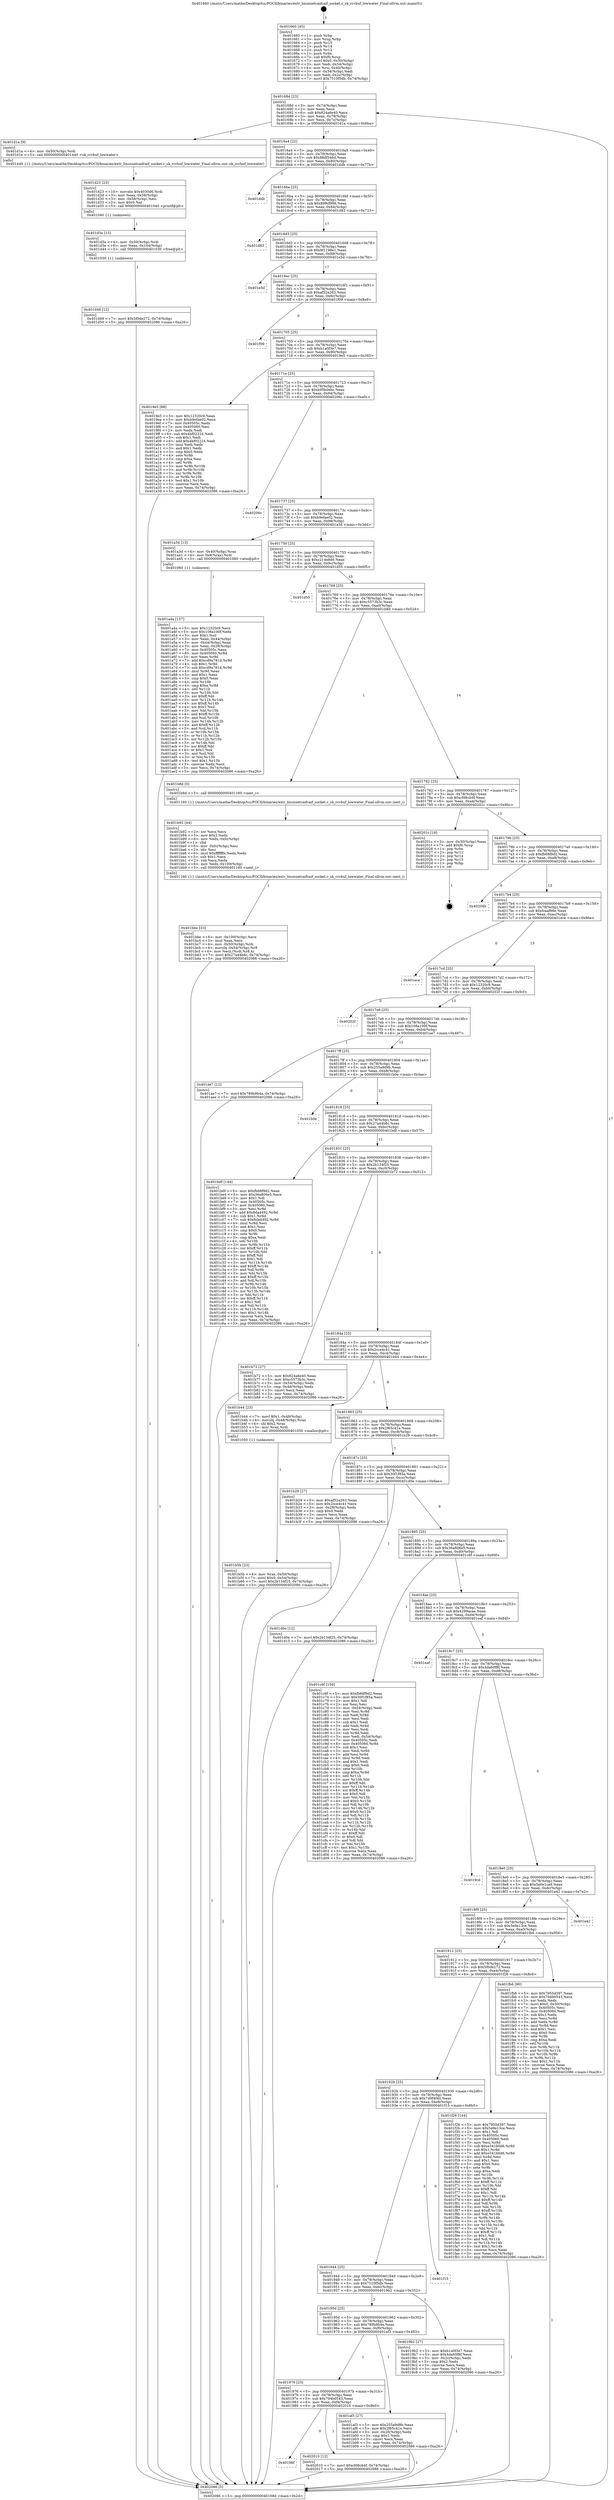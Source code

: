 digraph "0x401660" {
  label = "0x401660 (/mnt/c/Users/mathe/Desktop/tcc/POCII/binaries/extr_linuxnetcaifcaif_socket.c_sk_rcvbuf_lowwater_Final-ollvm.out::main(0))"
  labelloc = "t"
  node[shape=record]

  Entry [label="",width=0.3,height=0.3,shape=circle,fillcolor=black,style=filled]
  "0x40168d" [label="{
     0x40168d [23]\l
     | [instrs]\l
     &nbsp;&nbsp;0x40168d \<+3\>: mov -0x74(%rbp),%eax\l
     &nbsp;&nbsp;0x401690 \<+2\>: mov %eax,%ecx\l
     &nbsp;&nbsp;0x401692 \<+6\>: sub $0x824a6e40,%ecx\l
     &nbsp;&nbsp;0x401698 \<+3\>: mov %eax,-0x78(%rbp)\l
     &nbsp;&nbsp;0x40169b \<+3\>: mov %ecx,-0x7c(%rbp)\l
     &nbsp;&nbsp;0x40169e \<+6\>: je 0000000000401d1a \<main+0x6ba\>\l
  }"]
  "0x401d1a" [label="{
     0x401d1a [9]\l
     | [instrs]\l
     &nbsp;&nbsp;0x401d1a \<+4\>: mov -0x50(%rbp),%rdi\l
     &nbsp;&nbsp;0x401d1e \<+5\>: call 0000000000401440 \<sk_rcvbuf_lowwater\>\l
     | [calls]\l
     &nbsp;&nbsp;0x401440 \{1\} (/mnt/c/Users/mathe/Desktop/tcc/POCII/binaries/extr_linuxnetcaifcaif_socket.c_sk_rcvbuf_lowwater_Final-ollvm.out::sk_rcvbuf_lowwater)\l
  }"]
  "0x4016a4" [label="{
     0x4016a4 [22]\l
     | [instrs]\l
     &nbsp;&nbsp;0x4016a4 \<+5\>: jmp 00000000004016a9 \<main+0x49\>\l
     &nbsp;&nbsp;0x4016a9 \<+3\>: mov -0x78(%rbp),%eax\l
     &nbsp;&nbsp;0x4016ac \<+5\>: sub $0x86df346d,%eax\l
     &nbsp;&nbsp;0x4016b1 \<+3\>: mov %eax,-0x80(%rbp)\l
     &nbsp;&nbsp;0x4016b4 \<+6\>: je 0000000000401ddb \<main+0x77b\>\l
  }"]
  Exit [label="",width=0.3,height=0.3,shape=circle,fillcolor=black,style=filled,peripheries=2]
  "0x401ddb" [label="{
     0x401ddb\l
  }", style=dashed]
  "0x4016ba" [label="{
     0x4016ba [25]\l
     | [instrs]\l
     &nbsp;&nbsp;0x4016ba \<+5\>: jmp 00000000004016bf \<main+0x5f\>\l
     &nbsp;&nbsp;0x4016bf \<+3\>: mov -0x78(%rbp),%eax\l
     &nbsp;&nbsp;0x4016c2 \<+5\>: sub $0x899cf986,%eax\l
     &nbsp;&nbsp;0x4016c7 \<+6\>: mov %eax,-0x84(%rbp)\l
     &nbsp;&nbsp;0x4016cd \<+6\>: je 0000000000401d83 \<main+0x723\>\l
  }"]
  "0x40198f" [label="{
     0x40198f\l
  }", style=dashed]
  "0x401d83" [label="{
     0x401d83\l
  }", style=dashed]
  "0x4016d3" [label="{
     0x4016d3 [25]\l
     | [instrs]\l
     &nbsp;&nbsp;0x4016d3 \<+5\>: jmp 00000000004016d8 \<main+0x78\>\l
     &nbsp;&nbsp;0x4016d8 \<+3\>: mov -0x78(%rbp),%eax\l
     &nbsp;&nbsp;0x4016db \<+5\>: sub $0x9f1198e1,%eax\l
     &nbsp;&nbsp;0x4016e0 \<+6\>: mov %eax,-0x88(%rbp)\l
     &nbsp;&nbsp;0x4016e6 \<+6\>: je 0000000000401e5d \<main+0x7fd\>\l
  }"]
  "0x402010" [label="{
     0x402010 [12]\l
     | [instrs]\l
     &nbsp;&nbsp;0x402010 \<+7\>: movl $0xcfd6cb4f,-0x74(%rbp)\l
     &nbsp;&nbsp;0x402017 \<+5\>: jmp 0000000000402086 \<main+0xa26\>\l
  }"]
  "0x401e5d" [label="{
     0x401e5d\l
  }", style=dashed]
  "0x4016ec" [label="{
     0x4016ec [25]\l
     | [instrs]\l
     &nbsp;&nbsp;0x4016ec \<+5\>: jmp 00000000004016f1 \<main+0x91\>\l
     &nbsp;&nbsp;0x4016f1 \<+3\>: mov -0x78(%rbp),%eax\l
     &nbsp;&nbsp;0x4016f4 \<+5\>: sub $0xaf52a263,%eax\l
     &nbsp;&nbsp;0x4016f9 \<+6\>: mov %eax,-0x8c(%rbp)\l
     &nbsp;&nbsp;0x4016ff \<+6\>: je 0000000000401f09 \<main+0x8a9\>\l
  }"]
  "0x401d49" [label="{
     0x401d49 [12]\l
     | [instrs]\l
     &nbsp;&nbsp;0x401d49 \<+7\>: movl $0x5f0de272,-0x74(%rbp)\l
     &nbsp;&nbsp;0x401d50 \<+5\>: jmp 0000000000402086 \<main+0xa26\>\l
  }"]
  "0x401f09" [label="{
     0x401f09\l
  }", style=dashed]
  "0x401705" [label="{
     0x401705 [25]\l
     | [instrs]\l
     &nbsp;&nbsp;0x401705 \<+5\>: jmp 000000000040170a \<main+0xaa\>\l
     &nbsp;&nbsp;0x40170a \<+3\>: mov -0x78(%rbp),%eax\l
     &nbsp;&nbsp;0x40170d \<+5\>: sub $0xb1a0f3e7,%eax\l
     &nbsp;&nbsp;0x401712 \<+6\>: mov %eax,-0x90(%rbp)\l
     &nbsp;&nbsp;0x401718 \<+6\>: je 00000000004019e5 \<main+0x385\>\l
  }"]
  "0x401d3a" [label="{
     0x401d3a [15]\l
     | [instrs]\l
     &nbsp;&nbsp;0x401d3a \<+4\>: mov -0x50(%rbp),%rdi\l
     &nbsp;&nbsp;0x401d3e \<+6\>: mov %eax,-0x104(%rbp)\l
     &nbsp;&nbsp;0x401d44 \<+5\>: call 0000000000401030 \<free@plt\>\l
     | [calls]\l
     &nbsp;&nbsp;0x401030 \{1\} (unknown)\l
  }"]
  "0x4019e5" [label="{
     0x4019e5 [88]\l
     | [instrs]\l
     &nbsp;&nbsp;0x4019e5 \<+5\>: mov $0x12320c9,%eax\l
     &nbsp;&nbsp;0x4019ea \<+5\>: mov $0xb9efae02,%ecx\l
     &nbsp;&nbsp;0x4019ef \<+7\>: mov 0x40505c,%edx\l
     &nbsp;&nbsp;0x4019f6 \<+7\>: mov 0x405060,%esi\l
     &nbsp;&nbsp;0x4019fd \<+2\>: mov %edx,%edi\l
     &nbsp;&nbsp;0x4019ff \<+6\>: sub $0x4bf02224,%edi\l
     &nbsp;&nbsp;0x401a05 \<+3\>: sub $0x1,%edi\l
     &nbsp;&nbsp;0x401a08 \<+6\>: add $0x4bf02224,%edi\l
     &nbsp;&nbsp;0x401a0e \<+3\>: imul %edi,%edx\l
     &nbsp;&nbsp;0x401a11 \<+3\>: and $0x1,%edx\l
     &nbsp;&nbsp;0x401a14 \<+3\>: cmp $0x0,%edx\l
     &nbsp;&nbsp;0x401a17 \<+4\>: sete %r8b\l
     &nbsp;&nbsp;0x401a1b \<+3\>: cmp $0xa,%esi\l
     &nbsp;&nbsp;0x401a1e \<+4\>: setl %r9b\l
     &nbsp;&nbsp;0x401a22 \<+3\>: mov %r8b,%r10b\l
     &nbsp;&nbsp;0x401a25 \<+3\>: and %r9b,%r10b\l
     &nbsp;&nbsp;0x401a28 \<+3\>: xor %r9b,%r8b\l
     &nbsp;&nbsp;0x401a2b \<+3\>: or %r8b,%r10b\l
     &nbsp;&nbsp;0x401a2e \<+4\>: test $0x1,%r10b\l
     &nbsp;&nbsp;0x401a32 \<+3\>: cmovne %ecx,%eax\l
     &nbsp;&nbsp;0x401a35 \<+3\>: mov %eax,-0x74(%rbp)\l
     &nbsp;&nbsp;0x401a38 \<+5\>: jmp 0000000000402086 \<main+0xa26\>\l
  }"]
  "0x40171e" [label="{
     0x40171e [25]\l
     | [instrs]\l
     &nbsp;&nbsp;0x40171e \<+5\>: jmp 0000000000401723 \<main+0xc3\>\l
     &nbsp;&nbsp;0x401723 \<+3\>: mov -0x78(%rbp),%eax\l
     &nbsp;&nbsp;0x401726 \<+5\>: sub $0xb95b0ebc,%eax\l
     &nbsp;&nbsp;0x40172b \<+6\>: mov %eax,-0x94(%rbp)\l
     &nbsp;&nbsp;0x401731 \<+6\>: je 000000000040206c \<main+0xa0c\>\l
  }"]
  "0x401d23" [label="{
     0x401d23 [23]\l
     | [instrs]\l
     &nbsp;&nbsp;0x401d23 \<+10\>: movabs $0x4030d6,%rdi\l
     &nbsp;&nbsp;0x401d2d \<+3\>: mov %eax,-0x58(%rbp)\l
     &nbsp;&nbsp;0x401d30 \<+3\>: mov -0x58(%rbp),%esi\l
     &nbsp;&nbsp;0x401d33 \<+2\>: mov $0x0,%al\l
     &nbsp;&nbsp;0x401d35 \<+5\>: call 0000000000401040 \<printf@plt\>\l
     | [calls]\l
     &nbsp;&nbsp;0x401040 \{1\} (unknown)\l
  }"]
  "0x40206c" [label="{
     0x40206c\l
  }", style=dashed]
  "0x401737" [label="{
     0x401737 [25]\l
     | [instrs]\l
     &nbsp;&nbsp;0x401737 \<+5\>: jmp 000000000040173c \<main+0xdc\>\l
     &nbsp;&nbsp;0x40173c \<+3\>: mov -0x78(%rbp),%eax\l
     &nbsp;&nbsp;0x40173f \<+5\>: sub $0xb9efae02,%eax\l
     &nbsp;&nbsp;0x401744 \<+6\>: mov %eax,-0x98(%rbp)\l
     &nbsp;&nbsp;0x40174a \<+6\>: je 0000000000401a3d \<main+0x3dd\>\l
  }"]
  "0x401bbe" [label="{
     0x401bbe [33]\l
     | [instrs]\l
     &nbsp;&nbsp;0x401bbe \<+6\>: mov -0x100(%rbp),%ecx\l
     &nbsp;&nbsp;0x401bc4 \<+3\>: imul %eax,%ecx\l
     &nbsp;&nbsp;0x401bc7 \<+4\>: mov -0x50(%rbp),%rdi\l
     &nbsp;&nbsp;0x401bcb \<+4\>: movslq -0x54(%rbp),%r8\l
     &nbsp;&nbsp;0x401bcf \<+4\>: mov %ecx,(%rdi,%r8,4)\l
     &nbsp;&nbsp;0x401bd3 \<+7\>: movl $0x27a44b8c,-0x74(%rbp)\l
     &nbsp;&nbsp;0x401bda \<+5\>: jmp 0000000000402086 \<main+0xa26\>\l
  }"]
  "0x401a3d" [label="{
     0x401a3d [13]\l
     | [instrs]\l
     &nbsp;&nbsp;0x401a3d \<+4\>: mov -0x40(%rbp),%rax\l
     &nbsp;&nbsp;0x401a41 \<+4\>: mov 0x8(%rax),%rdi\l
     &nbsp;&nbsp;0x401a45 \<+5\>: call 0000000000401060 \<atoi@plt\>\l
     | [calls]\l
     &nbsp;&nbsp;0x401060 \{1\} (unknown)\l
  }"]
  "0x401750" [label="{
     0x401750 [25]\l
     | [instrs]\l
     &nbsp;&nbsp;0x401750 \<+5\>: jmp 0000000000401755 \<main+0xf5\>\l
     &nbsp;&nbsp;0x401755 \<+3\>: mov -0x78(%rbp),%eax\l
     &nbsp;&nbsp;0x401758 \<+5\>: sub $0xc214e8d0,%eax\l
     &nbsp;&nbsp;0x40175d \<+6\>: mov %eax,-0x9c(%rbp)\l
     &nbsp;&nbsp;0x401763 \<+6\>: je 0000000000401d55 \<main+0x6f5\>\l
  }"]
  "0x401b92" [label="{
     0x401b92 [44]\l
     | [instrs]\l
     &nbsp;&nbsp;0x401b92 \<+2\>: xor %ecx,%ecx\l
     &nbsp;&nbsp;0x401b94 \<+5\>: mov $0x2,%edx\l
     &nbsp;&nbsp;0x401b99 \<+6\>: mov %edx,-0xfc(%rbp)\l
     &nbsp;&nbsp;0x401b9f \<+1\>: cltd\l
     &nbsp;&nbsp;0x401ba0 \<+6\>: mov -0xfc(%rbp),%esi\l
     &nbsp;&nbsp;0x401ba6 \<+2\>: idiv %esi\l
     &nbsp;&nbsp;0x401ba8 \<+6\>: imul $0xfffffffe,%edx,%edx\l
     &nbsp;&nbsp;0x401bae \<+3\>: sub $0x1,%ecx\l
     &nbsp;&nbsp;0x401bb1 \<+2\>: sub %ecx,%edx\l
     &nbsp;&nbsp;0x401bb3 \<+6\>: mov %edx,-0x100(%rbp)\l
     &nbsp;&nbsp;0x401bb9 \<+5\>: call 0000000000401160 \<next_i\>\l
     | [calls]\l
     &nbsp;&nbsp;0x401160 \{1\} (/mnt/c/Users/mathe/Desktop/tcc/POCII/binaries/extr_linuxnetcaifcaif_socket.c_sk_rcvbuf_lowwater_Final-ollvm.out::next_i)\l
  }"]
  "0x401d55" [label="{
     0x401d55\l
  }", style=dashed]
  "0x401769" [label="{
     0x401769 [25]\l
     | [instrs]\l
     &nbsp;&nbsp;0x401769 \<+5\>: jmp 000000000040176e \<main+0x10e\>\l
     &nbsp;&nbsp;0x40176e \<+3\>: mov -0x78(%rbp),%eax\l
     &nbsp;&nbsp;0x401771 \<+5\>: sub $0xc5573b3c,%eax\l
     &nbsp;&nbsp;0x401776 \<+6\>: mov %eax,-0xa0(%rbp)\l
     &nbsp;&nbsp;0x40177c \<+6\>: je 0000000000401b8d \<main+0x52d\>\l
  }"]
  "0x401b5b" [label="{
     0x401b5b [23]\l
     | [instrs]\l
     &nbsp;&nbsp;0x401b5b \<+4\>: mov %rax,-0x50(%rbp)\l
     &nbsp;&nbsp;0x401b5f \<+7\>: movl $0x0,-0x54(%rbp)\l
     &nbsp;&nbsp;0x401b66 \<+7\>: movl $0x2b134f25,-0x74(%rbp)\l
     &nbsp;&nbsp;0x401b6d \<+5\>: jmp 0000000000402086 \<main+0xa26\>\l
  }"]
  "0x401b8d" [label="{
     0x401b8d [5]\l
     | [instrs]\l
     &nbsp;&nbsp;0x401b8d \<+5\>: call 0000000000401160 \<next_i\>\l
     | [calls]\l
     &nbsp;&nbsp;0x401160 \{1\} (/mnt/c/Users/mathe/Desktop/tcc/POCII/binaries/extr_linuxnetcaifcaif_socket.c_sk_rcvbuf_lowwater_Final-ollvm.out::next_i)\l
  }"]
  "0x401782" [label="{
     0x401782 [25]\l
     | [instrs]\l
     &nbsp;&nbsp;0x401782 \<+5\>: jmp 0000000000401787 \<main+0x127\>\l
     &nbsp;&nbsp;0x401787 \<+3\>: mov -0x78(%rbp),%eax\l
     &nbsp;&nbsp;0x40178a \<+5\>: sub $0xcfd6cb4f,%eax\l
     &nbsp;&nbsp;0x40178f \<+6\>: mov %eax,-0xa4(%rbp)\l
     &nbsp;&nbsp;0x401795 \<+6\>: je 000000000040201c \<main+0x9bc\>\l
  }"]
  "0x401976" [label="{
     0x401976 [25]\l
     | [instrs]\l
     &nbsp;&nbsp;0x401976 \<+5\>: jmp 000000000040197b \<main+0x31b\>\l
     &nbsp;&nbsp;0x40197b \<+3\>: mov -0x78(%rbp),%eax\l
     &nbsp;&nbsp;0x40197e \<+5\>: sub $0x794b0543,%eax\l
     &nbsp;&nbsp;0x401983 \<+6\>: mov %eax,-0xf4(%rbp)\l
     &nbsp;&nbsp;0x401989 \<+6\>: je 0000000000402010 \<main+0x9b0\>\l
  }"]
  "0x40201c" [label="{
     0x40201c [19]\l
     | [instrs]\l
     &nbsp;&nbsp;0x40201c \<+3\>: mov -0x30(%rbp),%eax\l
     &nbsp;&nbsp;0x40201f \<+7\>: add $0xf0,%rsp\l
     &nbsp;&nbsp;0x402026 \<+1\>: pop %rbx\l
     &nbsp;&nbsp;0x402027 \<+2\>: pop %r12\l
     &nbsp;&nbsp;0x402029 \<+2\>: pop %r14\l
     &nbsp;&nbsp;0x40202b \<+2\>: pop %r15\l
     &nbsp;&nbsp;0x40202d \<+1\>: pop %rbp\l
     &nbsp;&nbsp;0x40202e \<+1\>: ret\l
  }"]
  "0x40179b" [label="{
     0x40179b [25]\l
     | [instrs]\l
     &nbsp;&nbsp;0x40179b \<+5\>: jmp 00000000004017a0 \<main+0x140\>\l
     &nbsp;&nbsp;0x4017a0 \<+3\>: mov -0x78(%rbp),%eax\l
     &nbsp;&nbsp;0x4017a3 \<+5\>: sub $0xfb68f9d2,%eax\l
     &nbsp;&nbsp;0x4017a8 \<+6\>: mov %eax,-0xa8(%rbp)\l
     &nbsp;&nbsp;0x4017ae \<+6\>: je 000000000040204b \<main+0x9eb\>\l
  }"]
  "0x401af3" [label="{
     0x401af3 [27]\l
     | [instrs]\l
     &nbsp;&nbsp;0x401af3 \<+5\>: mov $0x255a9d9b,%eax\l
     &nbsp;&nbsp;0x401af8 \<+5\>: mov $0x2f65c41e,%ecx\l
     &nbsp;&nbsp;0x401afd \<+3\>: mov -0x28(%rbp),%edx\l
     &nbsp;&nbsp;0x401b00 \<+3\>: cmp $0x1,%edx\l
     &nbsp;&nbsp;0x401b03 \<+3\>: cmovl %ecx,%eax\l
     &nbsp;&nbsp;0x401b06 \<+3\>: mov %eax,-0x74(%rbp)\l
     &nbsp;&nbsp;0x401b09 \<+5\>: jmp 0000000000402086 \<main+0xa26\>\l
  }"]
  "0x40204b" [label="{
     0x40204b\l
  }", style=dashed]
  "0x4017b4" [label="{
     0x4017b4 [25]\l
     | [instrs]\l
     &nbsp;&nbsp;0x4017b4 \<+5\>: jmp 00000000004017b9 \<main+0x159\>\l
     &nbsp;&nbsp;0x4017b9 \<+3\>: mov -0x78(%rbp),%eax\l
     &nbsp;&nbsp;0x4017bc \<+5\>: sub $0xfcaaf98e,%eax\l
     &nbsp;&nbsp;0x4017c1 \<+6\>: mov %eax,-0xac(%rbp)\l
     &nbsp;&nbsp;0x4017c7 \<+6\>: je 0000000000401ece \<main+0x86e\>\l
  }"]
  "0x401a4a" [label="{
     0x401a4a [157]\l
     | [instrs]\l
     &nbsp;&nbsp;0x401a4a \<+5\>: mov $0x12320c9,%ecx\l
     &nbsp;&nbsp;0x401a4f \<+5\>: mov $0x108a100f,%edx\l
     &nbsp;&nbsp;0x401a54 \<+3\>: mov $0x1,%sil\l
     &nbsp;&nbsp;0x401a57 \<+3\>: mov %eax,-0x44(%rbp)\l
     &nbsp;&nbsp;0x401a5a \<+3\>: mov -0x44(%rbp),%eax\l
     &nbsp;&nbsp;0x401a5d \<+3\>: mov %eax,-0x28(%rbp)\l
     &nbsp;&nbsp;0x401a60 \<+7\>: mov 0x40505c,%eax\l
     &nbsp;&nbsp;0x401a67 \<+8\>: mov 0x405060,%r8d\l
     &nbsp;&nbsp;0x401a6f \<+3\>: mov %eax,%r9d\l
     &nbsp;&nbsp;0x401a72 \<+7\>: add $0xcd9a781d,%r9d\l
     &nbsp;&nbsp;0x401a79 \<+4\>: sub $0x1,%r9d\l
     &nbsp;&nbsp;0x401a7d \<+7\>: sub $0xcd9a781d,%r9d\l
     &nbsp;&nbsp;0x401a84 \<+4\>: imul %r9d,%eax\l
     &nbsp;&nbsp;0x401a88 \<+3\>: and $0x1,%eax\l
     &nbsp;&nbsp;0x401a8b \<+3\>: cmp $0x0,%eax\l
     &nbsp;&nbsp;0x401a8e \<+4\>: sete %r10b\l
     &nbsp;&nbsp;0x401a92 \<+4\>: cmp $0xa,%r8d\l
     &nbsp;&nbsp;0x401a96 \<+4\>: setl %r11b\l
     &nbsp;&nbsp;0x401a9a \<+3\>: mov %r10b,%bl\l
     &nbsp;&nbsp;0x401a9d \<+3\>: xor $0xff,%bl\l
     &nbsp;&nbsp;0x401aa0 \<+3\>: mov %r11b,%r14b\l
     &nbsp;&nbsp;0x401aa3 \<+4\>: xor $0xff,%r14b\l
     &nbsp;&nbsp;0x401aa7 \<+4\>: xor $0x1,%sil\l
     &nbsp;&nbsp;0x401aab \<+3\>: mov %bl,%r15b\l
     &nbsp;&nbsp;0x401aae \<+4\>: and $0xff,%r15b\l
     &nbsp;&nbsp;0x401ab2 \<+3\>: and %sil,%r10b\l
     &nbsp;&nbsp;0x401ab5 \<+3\>: mov %r14b,%r12b\l
     &nbsp;&nbsp;0x401ab8 \<+4\>: and $0xff,%r12b\l
     &nbsp;&nbsp;0x401abc \<+3\>: and %sil,%r11b\l
     &nbsp;&nbsp;0x401abf \<+3\>: or %r10b,%r15b\l
     &nbsp;&nbsp;0x401ac2 \<+3\>: or %r11b,%r12b\l
     &nbsp;&nbsp;0x401ac5 \<+3\>: xor %r12b,%r15b\l
     &nbsp;&nbsp;0x401ac8 \<+3\>: or %r14b,%bl\l
     &nbsp;&nbsp;0x401acb \<+3\>: xor $0xff,%bl\l
     &nbsp;&nbsp;0x401ace \<+4\>: or $0x1,%sil\l
     &nbsp;&nbsp;0x401ad2 \<+3\>: and %sil,%bl\l
     &nbsp;&nbsp;0x401ad5 \<+3\>: or %bl,%r15b\l
     &nbsp;&nbsp;0x401ad8 \<+4\>: test $0x1,%r15b\l
     &nbsp;&nbsp;0x401adc \<+3\>: cmovne %edx,%ecx\l
     &nbsp;&nbsp;0x401adf \<+3\>: mov %ecx,-0x74(%rbp)\l
     &nbsp;&nbsp;0x401ae2 \<+5\>: jmp 0000000000402086 \<main+0xa26\>\l
  }"]
  "0x401ece" [label="{
     0x401ece\l
  }", style=dashed]
  "0x4017cd" [label="{
     0x4017cd [25]\l
     | [instrs]\l
     &nbsp;&nbsp;0x4017cd \<+5\>: jmp 00000000004017d2 \<main+0x172\>\l
     &nbsp;&nbsp;0x4017d2 \<+3\>: mov -0x78(%rbp),%eax\l
     &nbsp;&nbsp;0x4017d5 \<+5\>: sub $0x12320c9,%eax\l
     &nbsp;&nbsp;0x4017da \<+6\>: mov %eax,-0xb0(%rbp)\l
     &nbsp;&nbsp;0x4017e0 \<+6\>: je 000000000040202f \<main+0x9cf\>\l
  }"]
  "0x401660" [label="{
     0x401660 [45]\l
     | [instrs]\l
     &nbsp;&nbsp;0x401660 \<+1\>: push %rbp\l
     &nbsp;&nbsp;0x401661 \<+3\>: mov %rsp,%rbp\l
     &nbsp;&nbsp;0x401664 \<+2\>: push %r15\l
     &nbsp;&nbsp;0x401666 \<+2\>: push %r14\l
     &nbsp;&nbsp;0x401668 \<+2\>: push %r12\l
     &nbsp;&nbsp;0x40166a \<+1\>: push %rbx\l
     &nbsp;&nbsp;0x40166b \<+7\>: sub $0xf0,%rsp\l
     &nbsp;&nbsp;0x401672 \<+7\>: movl $0x0,-0x30(%rbp)\l
     &nbsp;&nbsp;0x401679 \<+3\>: mov %edi,-0x34(%rbp)\l
     &nbsp;&nbsp;0x40167c \<+4\>: mov %rsi,-0x40(%rbp)\l
     &nbsp;&nbsp;0x401680 \<+3\>: mov -0x34(%rbp),%edi\l
     &nbsp;&nbsp;0x401683 \<+3\>: mov %edi,-0x2c(%rbp)\l
     &nbsp;&nbsp;0x401686 \<+7\>: movl $0x7510f5db,-0x74(%rbp)\l
  }"]
  "0x40202f" [label="{
     0x40202f\l
  }", style=dashed]
  "0x4017e6" [label="{
     0x4017e6 [25]\l
     | [instrs]\l
     &nbsp;&nbsp;0x4017e6 \<+5\>: jmp 00000000004017eb \<main+0x18b\>\l
     &nbsp;&nbsp;0x4017eb \<+3\>: mov -0x78(%rbp),%eax\l
     &nbsp;&nbsp;0x4017ee \<+5\>: sub $0x108a100f,%eax\l
     &nbsp;&nbsp;0x4017f3 \<+6\>: mov %eax,-0xb4(%rbp)\l
     &nbsp;&nbsp;0x4017f9 \<+6\>: je 0000000000401ae7 \<main+0x487\>\l
  }"]
  "0x402086" [label="{
     0x402086 [5]\l
     | [instrs]\l
     &nbsp;&nbsp;0x402086 \<+5\>: jmp 000000000040168d \<main+0x2d\>\l
  }"]
  "0x401ae7" [label="{
     0x401ae7 [12]\l
     | [instrs]\l
     &nbsp;&nbsp;0x401ae7 \<+7\>: movl $0x789b9b4a,-0x74(%rbp)\l
     &nbsp;&nbsp;0x401aee \<+5\>: jmp 0000000000402086 \<main+0xa26\>\l
  }"]
  "0x4017ff" [label="{
     0x4017ff [25]\l
     | [instrs]\l
     &nbsp;&nbsp;0x4017ff \<+5\>: jmp 0000000000401804 \<main+0x1a4\>\l
     &nbsp;&nbsp;0x401804 \<+3\>: mov -0x78(%rbp),%eax\l
     &nbsp;&nbsp;0x401807 \<+5\>: sub $0x255a9d9b,%eax\l
     &nbsp;&nbsp;0x40180c \<+6\>: mov %eax,-0xb8(%rbp)\l
     &nbsp;&nbsp;0x401812 \<+6\>: je 0000000000401b0e \<main+0x4ae\>\l
  }"]
  "0x40195d" [label="{
     0x40195d [25]\l
     | [instrs]\l
     &nbsp;&nbsp;0x40195d \<+5\>: jmp 0000000000401962 \<main+0x302\>\l
     &nbsp;&nbsp;0x401962 \<+3\>: mov -0x78(%rbp),%eax\l
     &nbsp;&nbsp;0x401965 \<+5\>: sub $0x789b9b4a,%eax\l
     &nbsp;&nbsp;0x40196a \<+6\>: mov %eax,-0xf0(%rbp)\l
     &nbsp;&nbsp;0x401970 \<+6\>: je 0000000000401af3 \<main+0x493\>\l
  }"]
  "0x401b0e" [label="{
     0x401b0e\l
  }", style=dashed]
  "0x401818" [label="{
     0x401818 [25]\l
     | [instrs]\l
     &nbsp;&nbsp;0x401818 \<+5\>: jmp 000000000040181d \<main+0x1bd\>\l
     &nbsp;&nbsp;0x40181d \<+3\>: mov -0x78(%rbp),%eax\l
     &nbsp;&nbsp;0x401820 \<+5\>: sub $0x27a44b8c,%eax\l
     &nbsp;&nbsp;0x401825 \<+6\>: mov %eax,-0xbc(%rbp)\l
     &nbsp;&nbsp;0x40182b \<+6\>: je 0000000000401bdf \<main+0x57f\>\l
  }"]
  "0x4019b2" [label="{
     0x4019b2 [27]\l
     | [instrs]\l
     &nbsp;&nbsp;0x4019b2 \<+5\>: mov $0xb1a0f3e7,%eax\l
     &nbsp;&nbsp;0x4019b7 \<+5\>: mov $0x4da60f8f,%ecx\l
     &nbsp;&nbsp;0x4019bc \<+3\>: mov -0x2c(%rbp),%edx\l
     &nbsp;&nbsp;0x4019bf \<+3\>: cmp $0x2,%edx\l
     &nbsp;&nbsp;0x4019c2 \<+3\>: cmovne %ecx,%eax\l
     &nbsp;&nbsp;0x4019c5 \<+3\>: mov %eax,-0x74(%rbp)\l
     &nbsp;&nbsp;0x4019c8 \<+5\>: jmp 0000000000402086 \<main+0xa26\>\l
  }"]
  "0x401bdf" [label="{
     0x401bdf [144]\l
     | [instrs]\l
     &nbsp;&nbsp;0x401bdf \<+5\>: mov $0xfb68f9d2,%eax\l
     &nbsp;&nbsp;0x401be4 \<+5\>: mov $0x36a806e5,%ecx\l
     &nbsp;&nbsp;0x401be9 \<+2\>: mov $0x1,%dl\l
     &nbsp;&nbsp;0x401beb \<+7\>: mov 0x40505c,%esi\l
     &nbsp;&nbsp;0x401bf2 \<+7\>: mov 0x405060,%edi\l
     &nbsp;&nbsp;0x401bf9 \<+3\>: mov %esi,%r8d\l
     &nbsp;&nbsp;0x401bfc \<+7\>: add $0x8da4492,%r8d\l
     &nbsp;&nbsp;0x401c03 \<+4\>: sub $0x1,%r8d\l
     &nbsp;&nbsp;0x401c07 \<+7\>: sub $0x8da4492,%r8d\l
     &nbsp;&nbsp;0x401c0e \<+4\>: imul %r8d,%esi\l
     &nbsp;&nbsp;0x401c12 \<+3\>: and $0x1,%esi\l
     &nbsp;&nbsp;0x401c15 \<+3\>: cmp $0x0,%esi\l
     &nbsp;&nbsp;0x401c18 \<+4\>: sete %r9b\l
     &nbsp;&nbsp;0x401c1c \<+3\>: cmp $0xa,%edi\l
     &nbsp;&nbsp;0x401c1f \<+4\>: setl %r10b\l
     &nbsp;&nbsp;0x401c23 \<+3\>: mov %r9b,%r11b\l
     &nbsp;&nbsp;0x401c26 \<+4\>: xor $0xff,%r11b\l
     &nbsp;&nbsp;0x401c2a \<+3\>: mov %r10b,%bl\l
     &nbsp;&nbsp;0x401c2d \<+3\>: xor $0xff,%bl\l
     &nbsp;&nbsp;0x401c30 \<+3\>: xor $0x1,%dl\l
     &nbsp;&nbsp;0x401c33 \<+3\>: mov %r11b,%r14b\l
     &nbsp;&nbsp;0x401c36 \<+4\>: and $0xff,%r14b\l
     &nbsp;&nbsp;0x401c3a \<+3\>: and %dl,%r9b\l
     &nbsp;&nbsp;0x401c3d \<+3\>: mov %bl,%r15b\l
     &nbsp;&nbsp;0x401c40 \<+4\>: and $0xff,%r15b\l
     &nbsp;&nbsp;0x401c44 \<+3\>: and %dl,%r10b\l
     &nbsp;&nbsp;0x401c47 \<+3\>: or %r9b,%r14b\l
     &nbsp;&nbsp;0x401c4a \<+3\>: or %r10b,%r15b\l
     &nbsp;&nbsp;0x401c4d \<+3\>: xor %r15b,%r14b\l
     &nbsp;&nbsp;0x401c50 \<+3\>: or %bl,%r11b\l
     &nbsp;&nbsp;0x401c53 \<+4\>: xor $0xff,%r11b\l
     &nbsp;&nbsp;0x401c57 \<+3\>: or $0x1,%dl\l
     &nbsp;&nbsp;0x401c5a \<+3\>: and %dl,%r11b\l
     &nbsp;&nbsp;0x401c5d \<+3\>: or %r11b,%r14b\l
     &nbsp;&nbsp;0x401c60 \<+4\>: test $0x1,%r14b\l
     &nbsp;&nbsp;0x401c64 \<+3\>: cmovne %ecx,%eax\l
     &nbsp;&nbsp;0x401c67 \<+3\>: mov %eax,-0x74(%rbp)\l
     &nbsp;&nbsp;0x401c6a \<+5\>: jmp 0000000000402086 \<main+0xa26\>\l
  }"]
  "0x401831" [label="{
     0x401831 [25]\l
     | [instrs]\l
     &nbsp;&nbsp;0x401831 \<+5\>: jmp 0000000000401836 \<main+0x1d6\>\l
     &nbsp;&nbsp;0x401836 \<+3\>: mov -0x78(%rbp),%eax\l
     &nbsp;&nbsp;0x401839 \<+5\>: sub $0x2b134f25,%eax\l
     &nbsp;&nbsp;0x40183e \<+6\>: mov %eax,-0xc0(%rbp)\l
     &nbsp;&nbsp;0x401844 \<+6\>: je 0000000000401b72 \<main+0x512\>\l
  }"]
  "0x401944" [label="{
     0x401944 [25]\l
     | [instrs]\l
     &nbsp;&nbsp;0x401944 \<+5\>: jmp 0000000000401949 \<main+0x2e9\>\l
     &nbsp;&nbsp;0x401949 \<+3\>: mov -0x78(%rbp),%eax\l
     &nbsp;&nbsp;0x40194c \<+5\>: sub $0x7510f5db,%eax\l
     &nbsp;&nbsp;0x401951 \<+6\>: mov %eax,-0xec(%rbp)\l
     &nbsp;&nbsp;0x401957 \<+6\>: je 00000000004019b2 \<main+0x352\>\l
  }"]
  "0x401b72" [label="{
     0x401b72 [27]\l
     | [instrs]\l
     &nbsp;&nbsp;0x401b72 \<+5\>: mov $0x824a6e40,%eax\l
     &nbsp;&nbsp;0x401b77 \<+5\>: mov $0xc5573b3c,%ecx\l
     &nbsp;&nbsp;0x401b7c \<+3\>: mov -0x54(%rbp),%edx\l
     &nbsp;&nbsp;0x401b7f \<+3\>: cmp -0x48(%rbp),%edx\l
     &nbsp;&nbsp;0x401b82 \<+3\>: cmovl %ecx,%eax\l
     &nbsp;&nbsp;0x401b85 \<+3\>: mov %eax,-0x74(%rbp)\l
     &nbsp;&nbsp;0x401b88 \<+5\>: jmp 0000000000402086 \<main+0xa26\>\l
  }"]
  "0x40184a" [label="{
     0x40184a [25]\l
     | [instrs]\l
     &nbsp;&nbsp;0x40184a \<+5\>: jmp 000000000040184f \<main+0x1ef\>\l
     &nbsp;&nbsp;0x40184f \<+3\>: mov -0x78(%rbp),%eax\l
     &nbsp;&nbsp;0x401852 \<+5\>: sub $0x2cce4c41,%eax\l
     &nbsp;&nbsp;0x401857 \<+6\>: mov %eax,-0xc4(%rbp)\l
     &nbsp;&nbsp;0x40185d \<+6\>: je 0000000000401b44 \<main+0x4e4\>\l
  }"]
  "0x401f15" [label="{
     0x401f15\l
  }", style=dashed]
  "0x401b44" [label="{
     0x401b44 [23]\l
     | [instrs]\l
     &nbsp;&nbsp;0x401b44 \<+7\>: movl $0x1,-0x48(%rbp)\l
     &nbsp;&nbsp;0x401b4b \<+4\>: movslq -0x48(%rbp),%rax\l
     &nbsp;&nbsp;0x401b4f \<+4\>: shl $0x2,%rax\l
     &nbsp;&nbsp;0x401b53 \<+3\>: mov %rax,%rdi\l
     &nbsp;&nbsp;0x401b56 \<+5\>: call 0000000000401050 \<malloc@plt\>\l
     | [calls]\l
     &nbsp;&nbsp;0x401050 \{1\} (unknown)\l
  }"]
  "0x401863" [label="{
     0x401863 [25]\l
     | [instrs]\l
     &nbsp;&nbsp;0x401863 \<+5\>: jmp 0000000000401868 \<main+0x208\>\l
     &nbsp;&nbsp;0x401868 \<+3\>: mov -0x78(%rbp),%eax\l
     &nbsp;&nbsp;0x40186b \<+5\>: sub $0x2f65c41e,%eax\l
     &nbsp;&nbsp;0x401870 \<+6\>: mov %eax,-0xc8(%rbp)\l
     &nbsp;&nbsp;0x401876 \<+6\>: je 0000000000401b29 \<main+0x4c9\>\l
  }"]
  "0x40192b" [label="{
     0x40192b [25]\l
     | [instrs]\l
     &nbsp;&nbsp;0x40192b \<+5\>: jmp 0000000000401930 \<main+0x2d0\>\l
     &nbsp;&nbsp;0x401930 \<+3\>: mov -0x78(%rbp),%eax\l
     &nbsp;&nbsp;0x401933 \<+5\>: sub $0x749f4f40,%eax\l
     &nbsp;&nbsp;0x401938 \<+6\>: mov %eax,-0xe8(%rbp)\l
     &nbsp;&nbsp;0x40193e \<+6\>: je 0000000000401f15 \<main+0x8b5\>\l
  }"]
  "0x401b29" [label="{
     0x401b29 [27]\l
     | [instrs]\l
     &nbsp;&nbsp;0x401b29 \<+5\>: mov $0xaf52a263,%eax\l
     &nbsp;&nbsp;0x401b2e \<+5\>: mov $0x2cce4c41,%ecx\l
     &nbsp;&nbsp;0x401b33 \<+3\>: mov -0x28(%rbp),%edx\l
     &nbsp;&nbsp;0x401b36 \<+3\>: cmp $0x0,%edx\l
     &nbsp;&nbsp;0x401b39 \<+3\>: cmove %ecx,%eax\l
     &nbsp;&nbsp;0x401b3c \<+3\>: mov %eax,-0x74(%rbp)\l
     &nbsp;&nbsp;0x401b3f \<+5\>: jmp 0000000000402086 \<main+0xa26\>\l
  }"]
  "0x40187c" [label="{
     0x40187c [25]\l
     | [instrs]\l
     &nbsp;&nbsp;0x40187c \<+5\>: jmp 0000000000401881 \<main+0x221\>\l
     &nbsp;&nbsp;0x401881 \<+3\>: mov -0x78(%rbp),%eax\l
     &nbsp;&nbsp;0x401884 \<+5\>: sub $0x30f1f85a,%eax\l
     &nbsp;&nbsp;0x401889 \<+6\>: mov %eax,-0xcc(%rbp)\l
     &nbsp;&nbsp;0x40188f \<+6\>: je 0000000000401d0e \<main+0x6ae\>\l
  }"]
  "0x401f26" [label="{
     0x401f26 [144]\l
     | [instrs]\l
     &nbsp;&nbsp;0x401f26 \<+5\>: mov $0x7955d397,%eax\l
     &nbsp;&nbsp;0x401f2b \<+5\>: mov $0x5e9e13ce,%ecx\l
     &nbsp;&nbsp;0x401f30 \<+2\>: mov $0x1,%dl\l
     &nbsp;&nbsp;0x401f32 \<+7\>: mov 0x40505c,%esi\l
     &nbsp;&nbsp;0x401f39 \<+7\>: mov 0x405060,%edi\l
     &nbsp;&nbsp;0x401f40 \<+3\>: mov %esi,%r8d\l
     &nbsp;&nbsp;0x401f43 \<+7\>: sub $0xe341b0d6,%r8d\l
     &nbsp;&nbsp;0x401f4a \<+4\>: sub $0x1,%r8d\l
     &nbsp;&nbsp;0x401f4e \<+7\>: add $0xe341b0d6,%r8d\l
     &nbsp;&nbsp;0x401f55 \<+4\>: imul %r8d,%esi\l
     &nbsp;&nbsp;0x401f59 \<+3\>: and $0x1,%esi\l
     &nbsp;&nbsp;0x401f5c \<+3\>: cmp $0x0,%esi\l
     &nbsp;&nbsp;0x401f5f \<+4\>: sete %r9b\l
     &nbsp;&nbsp;0x401f63 \<+3\>: cmp $0xa,%edi\l
     &nbsp;&nbsp;0x401f66 \<+4\>: setl %r10b\l
     &nbsp;&nbsp;0x401f6a \<+3\>: mov %r9b,%r11b\l
     &nbsp;&nbsp;0x401f6d \<+4\>: xor $0xff,%r11b\l
     &nbsp;&nbsp;0x401f71 \<+3\>: mov %r10b,%bl\l
     &nbsp;&nbsp;0x401f74 \<+3\>: xor $0xff,%bl\l
     &nbsp;&nbsp;0x401f77 \<+3\>: xor $0x1,%dl\l
     &nbsp;&nbsp;0x401f7a \<+3\>: mov %r11b,%r14b\l
     &nbsp;&nbsp;0x401f7d \<+4\>: and $0xff,%r14b\l
     &nbsp;&nbsp;0x401f81 \<+3\>: and %dl,%r9b\l
     &nbsp;&nbsp;0x401f84 \<+3\>: mov %bl,%r15b\l
     &nbsp;&nbsp;0x401f87 \<+4\>: and $0xff,%r15b\l
     &nbsp;&nbsp;0x401f8b \<+3\>: and %dl,%r10b\l
     &nbsp;&nbsp;0x401f8e \<+3\>: or %r9b,%r14b\l
     &nbsp;&nbsp;0x401f91 \<+3\>: or %r10b,%r15b\l
     &nbsp;&nbsp;0x401f94 \<+3\>: xor %r15b,%r14b\l
     &nbsp;&nbsp;0x401f97 \<+3\>: or %bl,%r11b\l
     &nbsp;&nbsp;0x401f9a \<+4\>: xor $0xff,%r11b\l
     &nbsp;&nbsp;0x401f9e \<+3\>: or $0x1,%dl\l
     &nbsp;&nbsp;0x401fa1 \<+3\>: and %dl,%r11b\l
     &nbsp;&nbsp;0x401fa4 \<+3\>: or %r11b,%r14b\l
     &nbsp;&nbsp;0x401fa7 \<+4\>: test $0x1,%r14b\l
     &nbsp;&nbsp;0x401fab \<+3\>: cmovne %ecx,%eax\l
     &nbsp;&nbsp;0x401fae \<+3\>: mov %eax,-0x74(%rbp)\l
     &nbsp;&nbsp;0x401fb1 \<+5\>: jmp 0000000000402086 \<main+0xa26\>\l
  }"]
  "0x401d0e" [label="{
     0x401d0e [12]\l
     | [instrs]\l
     &nbsp;&nbsp;0x401d0e \<+7\>: movl $0x2b134f25,-0x74(%rbp)\l
     &nbsp;&nbsp;0x401d15 \<+5\>: jmp 0000000000402086 \<main+0xa26\>\l
  }"]
  "0x401895" [label="{
     0x401895 [25]\l
     | [instrs]\l
     &nbsp;&nbsp;0x401895 \<+5\>: jmp 000000000040189a \<main+0x23a\>\l
     &nbsp;&nbsp;0x40189a \<+3\>: mov -0x78(%rbp),%eax\l
     &nbsp;&nbsp;0x40189d \<+5\>: sub $0x36a806e5,%eax\l
     &nbsp;&nbsp;0x4018a2 \<+6\>: mov %eax,-0xd0(%rbp)\l
     &nbsp;&nbsp;0x4018a8 \<+6\>: je 0000000000401c6f \<main+0x60f\>\l
  }"]
  "0x401912" [label="{
     0x401912 [25]\l
     | [instrs]\l
     &nbsp;&nbsp;0x401912 \<+5\>: jmp 0000000000401917 \<main+0x2b7\>\l
     &nbsp;&nbsp;0x401917 \<+3\>: mov -0x78(%rbp),%eax\l
     &nbsp;&nbsp;0x40191a \<+5\>: sub $0x5f0de272,%eax\l
     &nbsp;&nbsp;0x40191f \<+6\>: mov %eax,-0xe4(%rbp)\l
     &nbsp;&nbsp;0x401925 \<+6\>: je 0000000000401f26 \<main+0x8c6\>\l
  }"]
  "0x401c6f" [label="{
     0x401c6f [159]\l
     | [instrs]\l
     &nbsp;&nbsp;0x401c6f \<+5\>: mov $0xfb68f9d2,%eax\l
     &nbsp;&nbsp;0x401c74 \<+5\>: mov $0x30f1f85a,%ecx\l
     &nbsp;&nbsp;0x401c79 \<+2\>: mov $0x1,%dl\l
     &nbsp;&nbsp;0x401c7b \<+2\>: xor %esi,%esi\l
     &nbsp;&nbsp;0x401c7d \<+3\>: mov -0x54(%rbp),%edi\l
     &nbsp;&nbsp;0x401c80 \<+3\>: mov %esi,%r8d\l
     &nbsp;&nbsp;0x401c83 \<+3\>: sub %edi,%r8d\l
     &nbsp;&nbsp;0x401c86 \<+2\>: mov %esi,%edi\l
     &nbsp;&nbsp;0x401c88 \<+3\>: sub $0x1,%edi\l
     &nbsp;&nbsp;0x401c8b \<+3\>: add %edi,%r8d\l
     &nbsp;&nbsp;0x401c8e \<+2\>: mov %esi,%edi\l
     &nbsp;&nbsp;0x401c90 \<+3\>: sub %r8d,%edi\l
     &nbsp;&nbsp;0x401c93 \<+3\>: mov %edi,-0x54(%rbp)\l
     &nbsp;&nbsp;0x401c96 \<+7\>: mov 0x40505c,%edi\l
     &nbsp;&nbsp;0x401c9d \<+8\>: mov 0x405060,%r8d\l
     &nbsp;&nbsp;0x401ca5 \<+3\>: sub $0x1,%esi\l
     &nbsp;&nbsp;0x401ca8 \<+3\>: mov %edi,%r9d\l
     &nbsp;&nbsp;0x401cab \<+3\>: add %esi,%r9d\l
     &nbsp;&nbsp;0x401cae \<+4\>: imul %r9d,%edi\l
     &nbsp;&nbsp;0x401cb2 \<+3\>: and $0x1,%edi\l
     &nbsp;&nbsp;0x401cb5 \<+3\>: cmp $0x0,%edi\l
     &nbsp;&nbsp;0x401cb8 \<+4\>: sete %r10b\l
     &nbsp;&nbsp;0x401cbc \<+4\>: cmp $0xa,%r8d\l
     &nbsp;&nbsp;0x401cc0 \<+4\>: setl %r11b\l
     &nbsp;&nbsp;0x401cc4 \<+3\>: mov %r10b,%bl\l
     &nbsp;&nbsp;0x401cc7 \<+3\>: xor $0xff,%bl\l
     &nbsp;&nbsp;0x401cca \<+3\>: mov %r11b,%r14b\l
     &nbsp;&nbsp;0x401ccd \<+4\>: xor $0xff,%r14b\l
     &nbsp;&nbsp;0x401cd1 \<+3\>: xor $0x0,%dl\l
     &nbsp;&nbsp;0x401cd4 \<+3\>: mov %bl,%r15b\l
     &nbsp;&nbsp;0x401cd7 \<+4\>: and $0x0,%r15b\l
     &nbsp;&nbsp;0x401cdb \<+3\>: and %dl,%r10b\l
     &nbsp;&nbsp;0x401cde \<+3\>: mov %r14b,%r12b\l
     &nbsp;&nbsp;0x401ce1 \<+4\>: and $0x0,%r12b\l
     &nbsp;&nbsp;0x401ce5 \<+3\>: and %dl,%r11b\l
     &nbsp;&nbsp;0x401ce8 \<+3\>: or %r10b,%r15b\l
     &nbsp;&nbsp;0x401ceb \<+3\>: or %r11b,%r12b\l
     &nbsp;&nbsp;0x401cee \<+3\>: xor %r12b,%r15b\l
     &nbsp;&nbsp;0x401cf1 \<+3\>: or %r14b,%bl\l
     &nbsp;&nbsp;0x401cf4 \<+3\>: xor $0xff,%bl\l
     &nbsp;&nbsp;0x401cf7 \<+3\>: or $0x0,%dl\l
     &nbsp;&nbsp;0x401cfa \<+2\>: and %dl,%bl\l
     &nbsp;&nbsp;0x401cfc \<+3\>: or %bl,%r15b\l
     &nbsp;&nbsp;0x401cff \<+4\>: test $0x1,%r15b\l
     &nbsp;&nbsp;0x401d03 \<+3\>: cmovne %ecx,%eax\l
     &nbsp;&nbsp;0x401d06 \<+3\>: mov %eax,-0x74(%rbp)\l
     &nbsp;&nbsp;0x401d09 \<+5\>: jmp 0000000000402086 \<main+0xa26\>\l
  }"]
  "0x4018ae" [label="{
     0x4018ae [25]\l
     | [instrs]\l
     &nbsp;&nbsp;0x4018ae \<+5\>: jmp 00000000004018b3 \<main+0x253\>\l
     &nbsp;&nbsp;0x4018b3 \<+3\>: mov -0x78(%rbp),%eax\l
     &nbsp;&nbsp;0x4018b6 \<+5\>: sub $0x4299acae,%eax\l
     &nbsp;&nbsp;0x4018bb \<+6\>: mov %eax,-0xd4(%rbp)\l
     &nbsp;&nbsp;0x4018c1 \<+6\>: je 0000000000401eaf \<main+0x84f\>\l
  }"]
  "0x401fb6" [label="{
     0x401fb6 [90]\l
     | [instrs]\l
     &nbsp;&nbsp;0x401fb6 \<+5\>: mov $0x7955d397,%eax\l
     &nbsp;&nbsp;0x401fbb \<+5\>: mov $0x794b0543,%ecx\l
     &nbsp;&nbsp;0x401fc0 \<+2\>: xor %edx,%edx\l
     &nbsp;&nbsp;0x401fc2 \<+7\>: movl $0x0,-0x30(%rbp)\l
     &nbsp;&nbsp;0x401fc9 \<+7\>: mov 0x40505c,%esi\l
     &nbsp;&nbsp;0x401fd0 \<+7\>: mov 0x405060,%edi\l
     &nbsp;&nbsp;0x401fd7 \<+3\>: sub $0x1,%edx\l
     &nbsp;&nbsp;0x401fda \<+3\>: mov %esi,%r8d\l
     &nbsp;&nbsp;0x401fdd \<+3\>: add %edx,%r8d\l
     &nbsp;&nbsp;0x401fe0 \<+4\>: imul %r8d,%esi\l
     &nbsp;&nbsp;0x401fe4 \<+3\>: and $0x1,%esi\l
     &nbsp;&nbsp;0x401fe7 \<+3\>: cmp $0x0,%esi\l
     &nbsp;&nbsp;0x401fea \<+4\>: sete %r9b\l
     &nbsp;&nbsp;0x401fee \<+3\>: cmp $0xa,%edi\l
     &nbsp;&nbsp;0x401ff1 \<+4\>: setl %r10b\l
     &nbsp;&nbsp;0x401ff5 \<+3\>: mov %r9b,%r11b\l
     &nbsp;&nbsp;0x401ff8 \<+3\>: and %r10b,%r11b\l
     &nbsp;&nbsp;0x401ffb \<+3\>: xor %r10b,%r9b\l
     &nbsp;&nbsp;0x401ffe \<+3\>: or %r9b,%r11b\l
     &nbsp;&nbsp;0x402001 \<+4\>: test $0x1,%r11b\l
     &nbsp;&nbsp;0x402005 \<+3\>: cmovne %ecx,%eax\l
     &nbsp;&nbsp;0x402008 \<+3\>: mov %eax,-0x74(%rbp)\l
     &nbsp;&nbsp;0x40200b \<+5\>: jmp 0000000000402086 \<main+0xa26\>\l
  }"]
  "0x401eaf" [label="{
     0x401eaf\l
  }", style=dashed]
  "0x4018c7" [label="{
     0x4018c7 [25]\l
     | [instrs]\l
     &nbsp;&nbsp;0x4018c7 \<+5\>: jmp 00000000004018cc \<main+0x26c\>\l
     &nbsp;&nbsp;0x4018cc \<+3\>: mov -0x78(%rbp),%eax\l
     &nbsp;&nbsp;0x4018cf \<+5\>: sub $0x4da60f8f,%eax\l
     &nbsp;&nbsp;0x4018d4 \<+6\>: mov %eax,-0xd8(%rbp)\l
     &nbsp;&nbsp;0x4018da \<+6\>: je 00000000004019cd \<main+0x36d\>\l
  }"]
  "0x4018f9" [label="{
     0x4018f9 [25]\l
     | [instrs]\l
     &nbsp;&nbsp;0x4018f9 \<+5\>: jmp 00000000004018fe \<main+0x29e\>\l
     &nbsp;&nbsp;0x4018fe \<+3\>: mov -0x78(%rbp),%eax\l
     &nbsp;&nbsp;0x401901 \<+5\>: sub $0x5e9e13ce,%eax\l
     &nbsp;&nbsp;0x401906 \<+6\>: mov %eax,-0xe0(%rbp)\l
     &nbsp;&nbsp;0x40190c \<+6\>: je 0000000000401fb6 \<main+0x956\>\l
  }"]
  "0x4019cd" [label="{
     0x4019cd\l
  }", style=dashed]
  "0x4018e0" [label="{
     0x4018e0 [25]\l
     | [instrs]\l
     &nbsp;&nbsp;0x4018e0 \<+5\>: jmp 00000000004018e5 \<main+0x285\>\l
     &nbsp;&nbsp;0x4018e5 \<+3\>: mov -0x78(%rbp),%eax\l
     &nbsp;&nbsp;0x4018e8 \<+5\>: sub $0x5e0e1ca9,%eax\l
     &nbsp;&nbsp;0x4018ed \<+6\>: mov %eax,-0xdc(%rbp)\l
     &nbsp;&nbsp;0x4018f3 \<+6\>: je 0000000000401e42 \<main+0x7e2\>\l
  }"]
  "0x401e42" [label="{
     0x401e42\l
  }", style=dashed]
  Entry -> "0x401660" [label=" 1"]
  "0x40168d" -> "0x401d1a" [label=" 1"]
  "0x40168d" -> "0x4016a4" [label=" 17"]
  "0x40201c" -> Exit [label=" 1"]
  "0x4016a4" -> "0x401ddb" [label=" 0"]
  "0x4016a4" -> "0x4016ba" [label=" 17"]
  "0x402010" -> "0x402086" [label=" 1"]
  "0x4016ba" -> "0x401d83" [label=" 0"]
  "0x4016ba" -> "0x4016d3" [label=" 17"]
  "0x401976" -> "0x40198f" [label=" 0"]
  "0x4016d3" -> "0x401e5d" [label=" 0"]
  "0x4016d3" -> "0x4016ec" [label=" 17"]
  "0x401976" -> "0x402010" [label=" 1"]
  "0x4016ec" -> "0x401f09" [label=" 0"]
  "0x4016ec" -> "0x401705" [label=" 17"]
  "0x401fb6" -> "0x402086" [label=" 1"]
  "0x401705" -> "0x4019e5" [label=" 1"]
  "0x401705" -> "0x40171e" [label=" 16"]
  "0x401f26" -> "0x402086" [label=" 1"]
  "0x40171e" -> "0x40206c" [label=" 0"]
  "0x40171e" -> "0x401737" [label=" 16"]
  "0x401d49" -> "0x402086" [label=" 1"]
  "0x401737" -> "0x401a3d" [label=" 1"]
  "0x401737" -> "0x401750" [label=" 15"]
  "0x401d3a" -> "0x401d49" [label=" 1"]
  "0x401750" -> "0x401d55" [label=" 0"]
  "0x401750" -> "0x401769" [label=" 15"]
  "0x401d23" -> "0x401d3a" [label=" 1"]
  "0x401769" -> "0x401b8d" [label=" 1"]
  "0x401769" -> "0x401782" [label=" 14"]
  "0x401d1a" -> "0x401d23" [label=" 1"]
  "0x401782" -> "0x40201c" [label=" 1"]
  "0x401782" -> "0x40179b" [label=" 13"]
  "0x401d0e" -> "0x402086" [label=" 1"]
  "0x40179b" -> "0x40204b" [label=" 0"]
  "0x40179b" -> "0x4017b4" [label=" 13"]
  "0x401c6f" -> "0x402086" [label=" 1"]
  "0x4017b4" -> "0x401ece" [label=" 0"]
  "0x4017b4" -> "0x4017cd" [label=" 13"]
  "0x401bbe" -> "0x402086" [label=" 1"]
  "0x4017cd" -> "0x40202f" [label=" 0"]
  "0x4017cd" -> "0x4017e6" [label=" 13"]
  "0x401b92" -> "0x401bbe" [label=" 1"]
  "0x4017e6" -> "0x401ae7" [label=" 1"]
  "0x4017e6" -> "0x4017ff" [label=" 12"]
  "0x401b8d" -> "0x401b92" [label=" 1"]
  "0x4017ff" -> "0x401b0e" [label=" 0"]
  "0x4017ff" -> "0x401818" [label=" 12"]
  "0x401b72" -> "0x402086" [label=" 2"]
  "0x401818" -> "0x401bdf" [label=" 1"]
  "0x401818" -> "0x401831" [label=" 11"]
  "0x401b5b" -> "0x402086" [label=" 1"]
  "0x401831" -> "0x401b72" [label=" 2"]
  "0x401831" -> "0x40184a" [label=" 9"]
  "0x401b29" -> "0x402086" [label=" 1"]
  "0x40184a" -> "0x401b44" [label=" 1"]
  "0x40184a" -> "0x401863" [label=" 8"]
  "0x401af3" -> "0x402086" [label=" 1"]
  "0x401863" -> "0x401b29" [label=" 1"]
  "0x401863" -> "0x40187c" [label=" 7"]
  "0x40195d" -> "0x401af3" [label=" 1"]
  "0x40187c" -> "0x401d0e" [label=" 1"]
  "0x40187c" -> "0x401895" [label=" 6"]
  "0x401bdf" -> "0x402086" [label=" 1"]
  "0x401895" -> "0x401c6f" [label=" 1"]
  "0x401895" -> "0x4018ae" [label=" 5"]
  "0x401a4a" -> "0x402086" [label=" 1"]
  "0x4018ae" -> "0x401eaf" [label=" 0"]
  "0x4018ae" -> "0x4018c7" [label=" 5"]
  "0x401a3d" -> "0x401a4a" [label=" 1"]
  "0x4018c7" -> "0x4019cd" [label=" 0"]
  "0x4018c7" -> "0x4018e0" [label=" 5"]
  "0x402086" -> "0x40168d" [label=" 17"]
  "0x4018e0" -> "0x401e42" [label=" 0"]
  "0x4018e0" -> "0x4018f9" [label=" 5"]
  "0x4019e5" -> "0x402086" [label=" 1"]
  "0x4018f9" -> "0x401fb6" [label=" 1"]
  "0x4018f9" -> "0x401912" [label=" 4"]
  "0x401ae7" -> "0x402086" [label=" 1"]
  "0x401912" -> "0x401f26" [label=" 1"]
  "0x401912" -> "0x40192b" [label=" 3"]
  "0x40195d" -> "0x401976" [label=" 1"]
  "0x40192b" -> "0x401f15" [label=" 0"]
  "0x40192b" -> "0x401944" [label=" 3"]
  "0x401b44" -> "0x401b5b" [label=" 1"]
  "0x401944" -> "0x4019b2" [label=" 1"]
  "0x401944" -> "0x40195d" [label=" 2"]
  "0x4019b2" -> "0x402086" [label=" 1"]
  "0x401660" -> "0x40168d" [label=" 1"]
}
